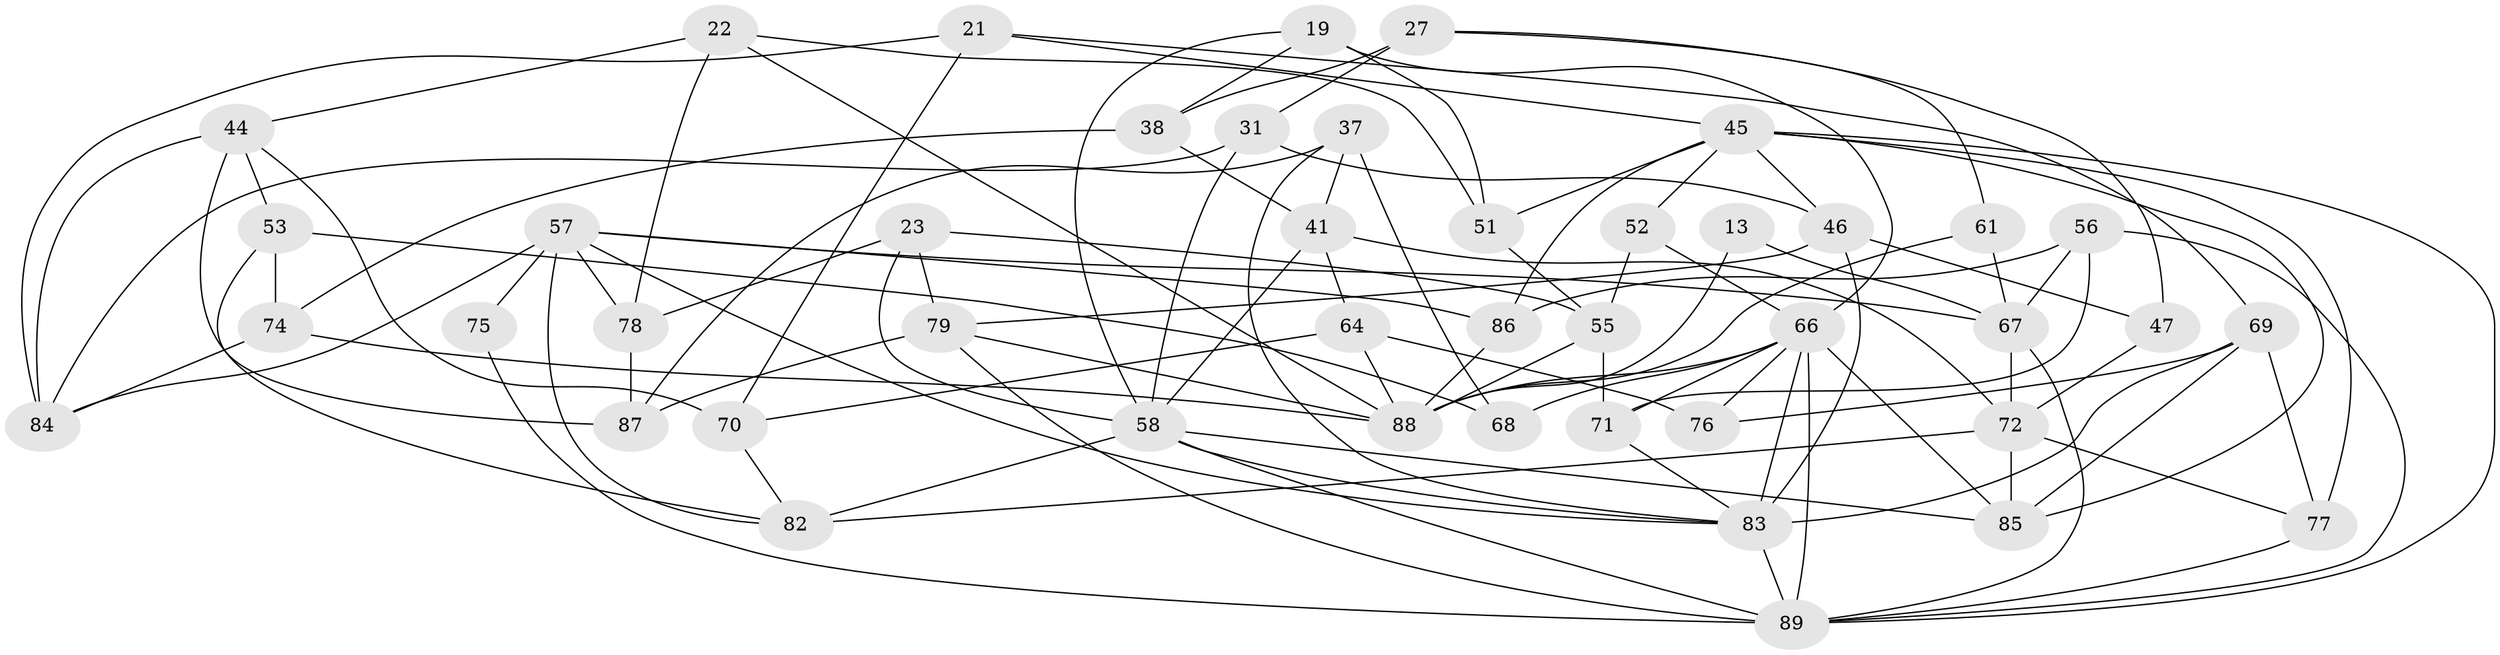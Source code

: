 // original degree distribution, {4: 1.0}
// Generated by graph-tools (version 1.1) at 2025/56/03/09/25 04:56:30]
// undirected, 44 vertices, 105 edges
graph export_dot {
graph [start="1"]
  node [color=gray90,style=filled];
  13;
  19;
  21;
  22;
  23;
  27;
  31;
  37;
  38;
  41 [super="+28"];
  44 [super="+17"];
  45 [super="+5+43"];
  46 [super="+7"];
  47;
  51;
  52;
  53;
  55 [super="+9"];
  56 [super="+3"];
  57 [super="+48+40"];
  58 [super="+14+20+36"];
  61;
  64;
  66 [super="+18+35+65+50"];
  67 [super="+8+25+32"];
  68;
  69 [super="+42"];
  70;
  71 [super="+54"];
  72 [super="+2+26"];
  74;
  75;
  76 [super="+29"];
  77;
  78;
  79 [super="+60"];
  82 [super="+39"];
  83 [super="+80"];
  84 [super="+34"];
  85 [super="+49"];
  86;
  87;
  88 [super="+10+59+81"];
  89 [super="+73+33"];
  13 -- 67 [weight=2];
  13 -- 88 [weight=2];
  19 -- 51;
  19 -- 66;
  19 -- 38;
  19 -- 58;
  21 -- 69;
  21 -- 70;
  21 -- 45;
  21 -- 84;
  22 -- 51;
  22 -- 78;
  22 -- 88;
  22 -- 44;
  23 -- 79;
  23 -- 78;
  23 -- 58;
  23 -- 55;
  27 -- 31;
  27 -- 38;
  27 -- 61;
  27 -- 47;
  31 -- 46;
  31 -- 58;
  31 -- 84;
  37 -- 68;
  37 -- 87;
  37 -- 83;
  37 -- 41;
  38 -- 41;
  38 -- 74;
  41 -- 72;
  41 -- 58 [weight=2];
  41 -- 64;
  44 -- 70;
  44 -- 87;
  44 -- 53;
  44 -- 84 [weight=2];
  45 -- 89;
  45 -- 51;
  45 -- 77;
  45 -- 86;
  45 -- 85;
  45 -- 52;
  45 -- 46;
  46 -- 47 [weight=2];
  46 -- 83;
  46 -- 79;
  47 -- 72;
  51 -- 55;
  52 -- 55;
  52 -- 66 [weight=2];
  53 -- 74;
  53 -- 68;
  53 -- 82;
  55 -- 88;
  55 -- 71 [weight=2];
  56 -- 67 [weight=2];
  56 -- 86;
  56 -- 71 [weight=2];
  56 -- 89;
  57 -- 82;
  57 -- 75 [weight=3];
  57 -- 84;
  57 -- 86;
  57 -- 78;
  57 -- 67 [weight=2];
  57 -- 83;
  58 -- 83 [weight=2];
  58 -- 89;
  58 -- 85;
  58 -- 82;
  61 -- 88;
  61 -- 67 [weight=2];
  64 -- 70;
  64 -- 76;
  64 -- 88;
  66 -- 71;
  66 -- 85;
  66 -- 88 [weight=3];
  66 -- 68 [weight=2];
  66 -- 83 [weight=2];
  66 -- 89;
  66 -- 76 [weight=3];
  67 -- 89 [weight=3];
  67 -- 72;
  69 -- 85;
  69 -- 76 [weight=2];
  69 -- 77;
  69 -- 83;
  70 -- 82;
  71 -- 83;
  72 -- 77;
  72 -- 82 [weight=2];
  72 -- 85 [weight=2];
  74 -- 84;
  74 -- 88;
  75 -- 89;
  77 -- 89;
  78 -- 87;
  79 -- 87;
  79 -- 89 [weight=2];
  79 -- 88;
  83 -- 89 [weight=3];
  86 -- 88;
}
